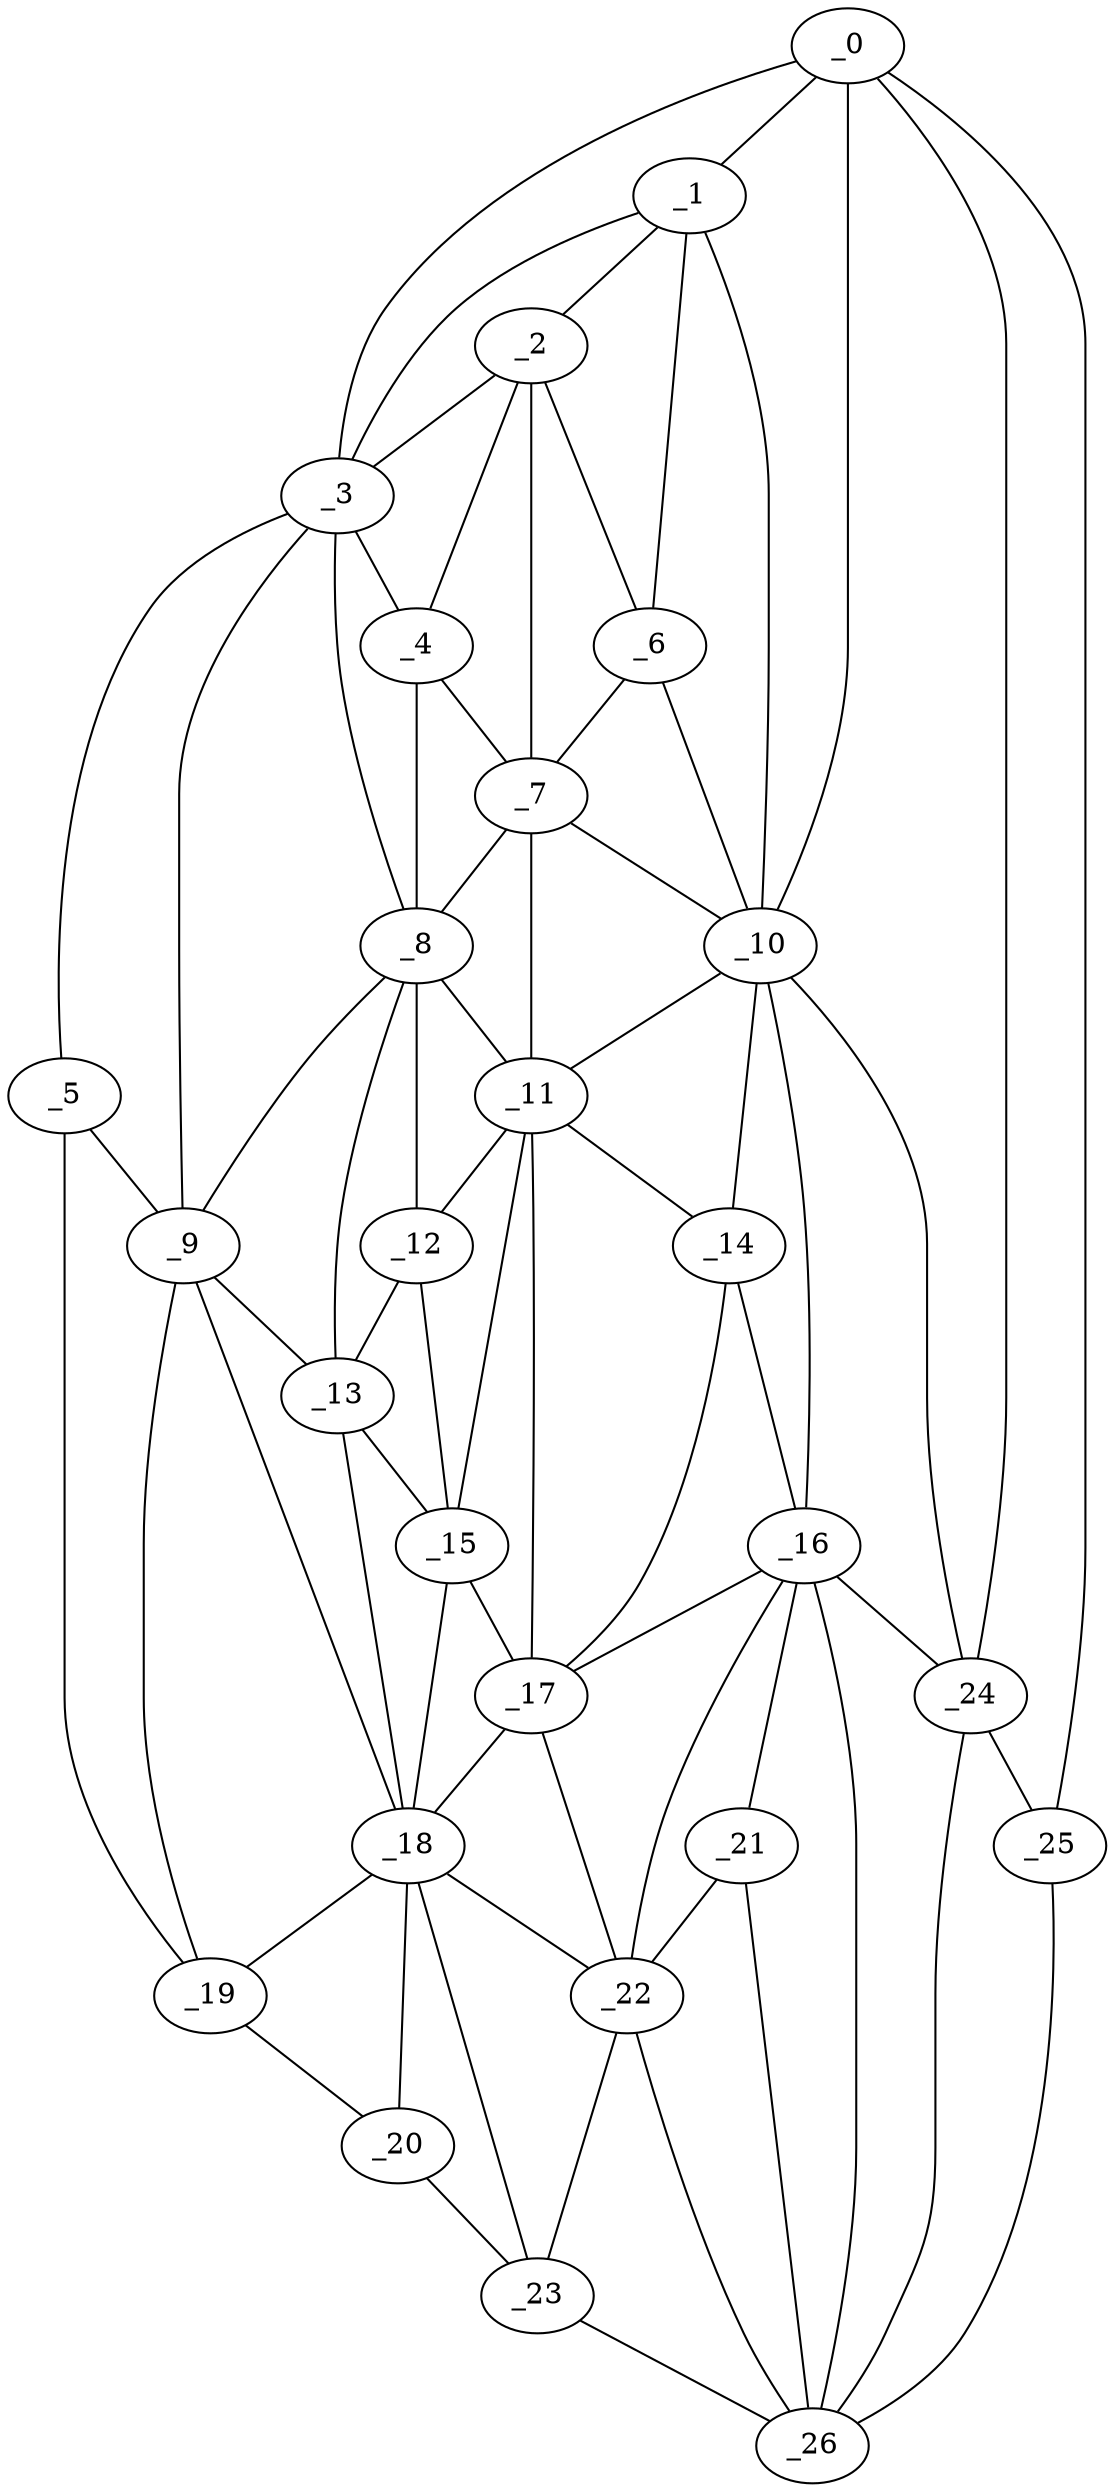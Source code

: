 graph "obj26__25.gxl" {
	_0	 [x=19,
		y=15];
	_1	 [x=31,
		y=53];
	_0 -- _1	 [valence=2];
	_3	 [x=37,
		y=103];
	_0 -- _3	 [valence=1];
	_10	 [x=54,
		y=59];
	_0 -- _10	 [valence=2];
	_24	 [x=110,
		y=21];
	_0 -- _24	 [valence=1];
	_25	 [x=112,
		y=14];
	_0 -- _25	 [valence=1];
	_2	 [x=33,
		y=58];
	_1 -- _2	 [valence=2];
	_1 -- _3	 [valence=2];
	_6	 [x=48,
		y=61];
	_1 -- _6	 [valence=1];
	_1 -- _10	 [valence=2];
	_2 -- _3	 [valence=2];
	_4	 [x=40,
		y=82];
	_2 -- _4	 [valence=2];
	_2 -- _6	 [valence=2];
	_7	 [x=48,
		y=68];
	_2 -- _7	 [valence=1];
	_3 -- _4	 [valence=2];
	_5	 [x=47,
		y=116];
	_3 -- _5	 [valence=1];
	_8	 [x=48,
		y=84];
	_3 -- _8	 [valence=2];
	_9	 [x=51,
		y=107];
	_3 -- _9	 [valence=2];
	_4 -- _7	 [valence=2];
	_4 -- _8	 [valence=2];
	_5 -- _9	 [valence=2];
	_19	 [x=72,
		y=117];
	_5 -- _19	 [valence=1];
	_6 -- _7	 [valence=2];
	_6 -- _10	 [valence=1];
	_7 -- _8	 [valence=2];
	_7 -- _10	 [valence=2];
	_11	 [x=54,
		y=71];
	_7 -- _11	 [valence=1];
	_8 -- _9	 [valence=1];
	_8 -- _11	 [valence=1];
	_12	 [x=57,
		y=84];
	_8 -- _12	 [valence=2];
	_13	 [x=59,
		y=90];
	_8 -- _13	 [valence=1];
	_9 -- _13	 [valence=2];
	_18	 [x=72,
		y=90];
	_9 -- _18	 [valence=2];
	_9 -- _19	 [valence=1];
	_10 -- _11	 [valence=2];
	_14	 [x=61,
		y=64];
	_10 -- _14	 [valence=2];
	_16	 [x=70,
		y=60];
	_10 -- _16	 [valence=1];
	_10 -- _24	 [valence=2];
	_11 -- _12	 [valence=2];
	_11 -- _14	 [valence=2];
	_15	 [x=66,
		y=85];
	_11 -- _15	 [valence=1];
	_17	 [x=71,
		y=70];
	_11 -- _17	 [valence=2];
	_12 -- _13	 [valence=2];
	_12 -- _15	 [valence=2];
	_13 -- _15	 [valence=1];
	_13 -- _18	 [valence=1];
	_14 -- _16	 [valence=2];
	_14 -- _17	 [valence=2];
	_15 -- _17	 [valence=2];
	_15 -- _18	 [valence=1];
	_16 -- _17	 [valence=1];
	_21	 [x=109,
		y=51];
	_16 -- _21	 [valence=1];
	_22	 [x=109,
		y=59];
	_16 -- _22	 [valence=2];
	_16 -- _24	 [valence=2];
	_26	 [x=112,
		y=28];
	_16 -- _26	 [valence=2];
	_17 -- _18	 [valence=2];
	_17 -- _22	 [valence=1];
	_18 -- _19	 [valence=2];
	_20	 [x=89,
		y=114];
	_18 -- _20	 [valence=2];
	_18 -- _22	 [valence=2];
	_23	 [x=109,
		y=103];
	_18 -- _23	 [valence=2];
	_19 -- _20	 [valence=1];
	_20 -- _23	 [valence=1];
	_21 -- _22	 [valence=2];
	_21 -- _26	 [valence=2];
	_22 -- _23	 [valence=2];
	_22 -- _26	 [valence=1];
	_23 -- _26	 [valence=1];
	_24 -- _25	 [valence=2];
	_24 -- _26	 [valence=2];
	_25 -- _26	 [valence=1];
}
